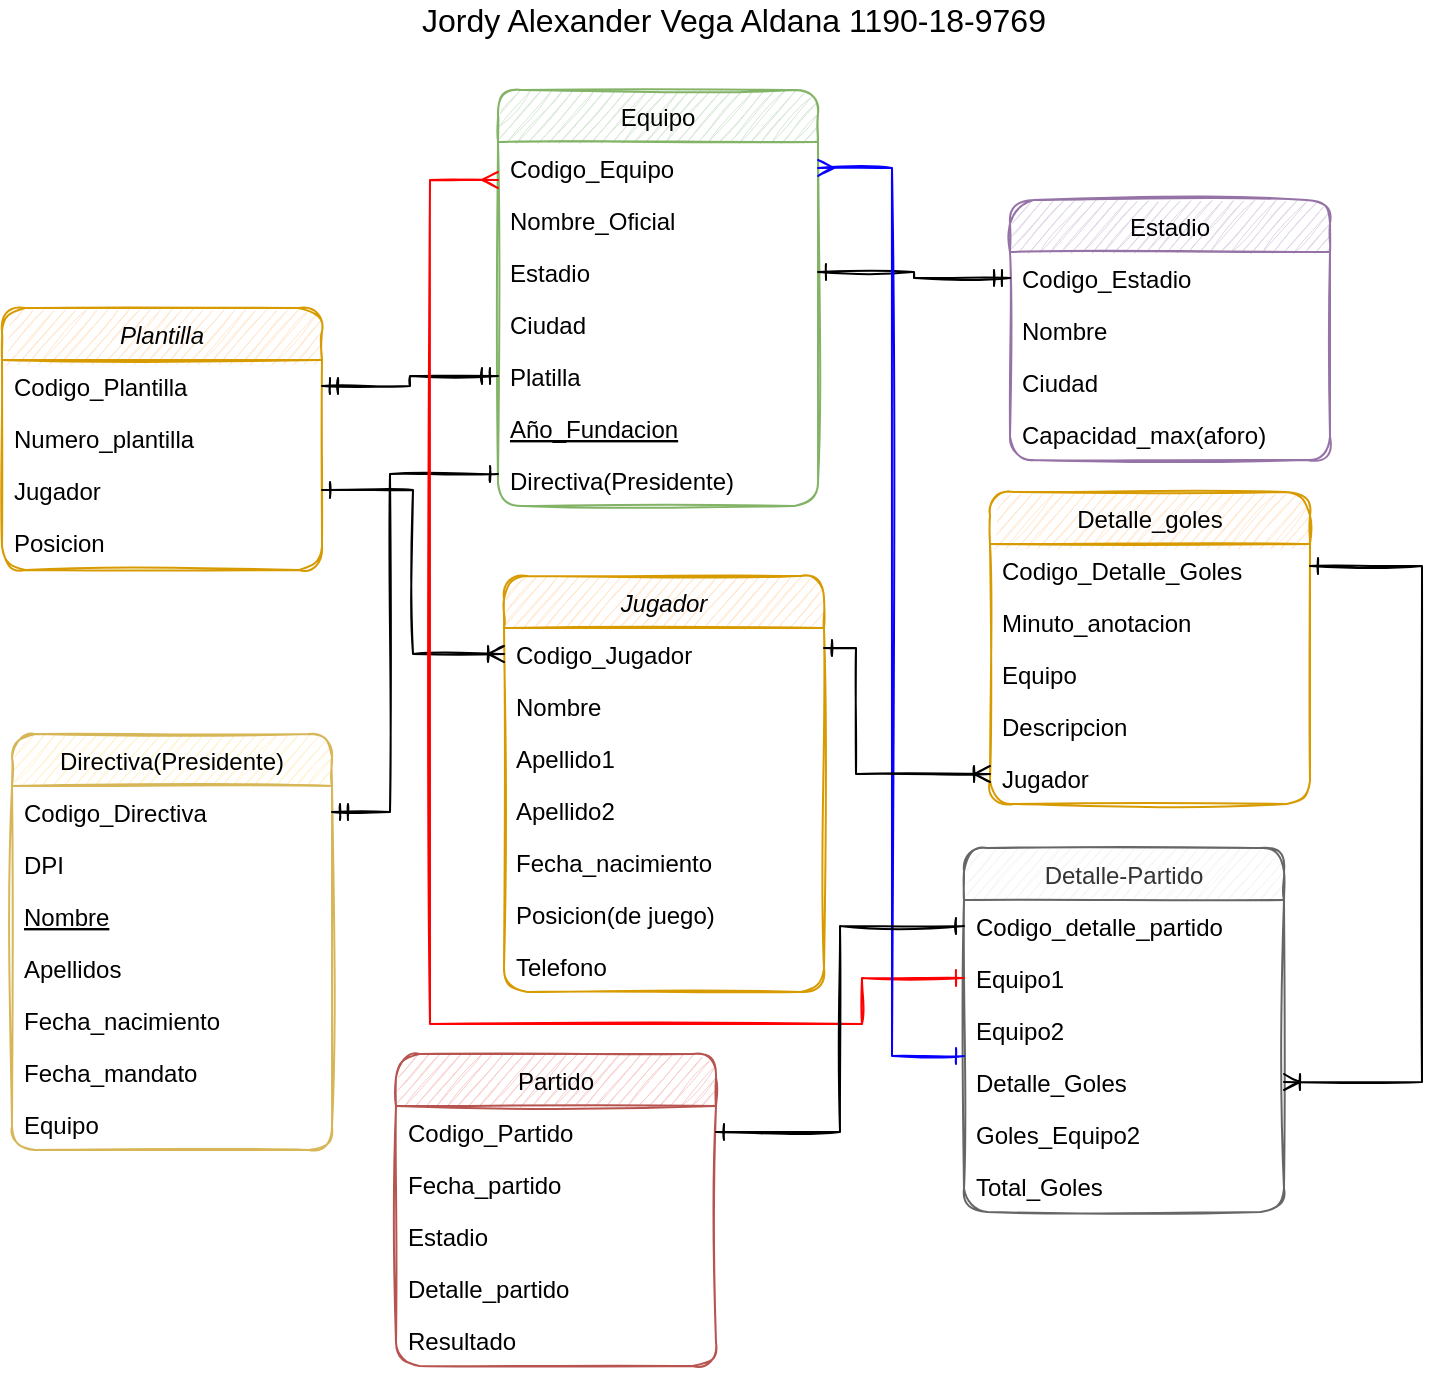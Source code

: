<mxfile version="15.3.2" type="github">
  <diagram id="C5RBs43oDa-KdzZeNtuy" name="Page-1">
    <mxGraphModel dx="1426" dy="769" grid="0" gridSize="10" guides="1" tooltips="1" connect="1" arrows="1" fold="1" page="1" pageScale="1" pageWidth="827" pageHeight="1169" background="#FFFFFF" math="0" shadow="0">
      <root>
        <mxCell id="WIyWlLk6GJQsqaUBKTNV-0" />
        <mxCell id="WIyWlLk6GJQsqaUBKTNV-1" parent="WIyWlLk6GJQsqaUBKTNV-0" />
        <mxCell id="zkfFHV4jXpPFQw0GAbJ--0" value="Jugador" style="swimlane;fontStyle=2;align=center;verticalAlign=top;childLayout=stackLayout;horizontal=1;startSize=26;horizontalStack=0;resizeParent=1;resizeLast=0;collapsible=1;marginBottom=0;shadow=0;strokeWidth=1;fillColor=#ffe6cc;strokeColor=#d79b00;rounded=1;sketch=1;" parent="WIyWlLk6GJQsqaUBKTNV-1" vertex="1">
          <mxGeometry x="299" y="316" width="160" height="208" as="geometry">
            <mxRectangle x="230" y="140" width="160" height="26" as="alternateBounds" />
          </mxGeometry>
        </mxCell>
        <mxCell id="zkfFHV4jXpPFQw0GAbJ--5" value="Codigo_Jugador" style="text;align=left;verticalAlign=top;spacingLeft=4;spacingRight=4;overflow=hidden;rotatable=0;points=[[0,0.5],[1,0.5]];portConstraint=eastwest;rounded=1;sketch=1;" parent="zkfFHV4jXpPFQw0GAbJ--0" vertex="1">
          <mxGeometry y="26" width="160" height="26" as="geometry" />
        </mxCell>
        <mxCell id="zkfFHV4jXpPFQw0GAbJ--1" value="Nombre" style="text;align=left;verticalAlign=top;spacingLeft=4;spacingRight=4;overflow=hidden;rotatable=0;points=[[0,0.5],[1,0.5]];portConstraint=eastwest;rounded=1;sketch=1;" parent="zkfFHV4jXpPFQw0GAbJ--0" vertex="1">
          <mxGeometry y="52" width="160" height="26" as="geometry" />
        </mxCell>
        <mxCell id="zkfFHV4jXpPFQw0GAbJ--2" value="Apellido1" style="text;align=left;verticalAlign=top;spacingLeft=4;spacingRight=4;overflow=hidden;rotatable=0;points=[[0,0.5],[1,0.5]];portConstraint=eastwest;shadow=0;html=0;rounded=1;sketch=1;" parent="zkfFHV4jXpPFQw0GAbJ--0" vertex="1">
          <mxGeometry y="78" width="160" height="26" as="geometry" />
        </mxCell>
        <mxCell id="zkfFHV4jXpPFQw0GAbJ--3" value="Apellido2" style="text;align=left;verticalAlign=top;spacingLeft=4;spacingRight=4;overflow=hidden;rotatable=0;points=[[0,0.5],[1,0.5]];portConstraint=eastwest;shadow=0;html=0;rounded=1;sketch=1;" parent="zkfFHV4jXpPFQw0GAbJ--0" vertex="1">
          <mxGeometry y="104" width="160" height="26" as="geometry" />
        </mxCell>
        <mxCell id="KQvhHOU-KLIOsYbTr6vz-0" value="Fecha_nacimiento" style="text;align=left;verticalAlign=top;spacingLeft=4;spacingRight=4;overflow=hidden;rotatable=0;points=[[0,0.5],[1,0.5]];portConstraint=eastwest;shadow=0;html=0;rounded=1;sketch=1;" vertex="1" parent="zkfFHV4jXpPFQw0GAbJ--0">
          <mxGeometry y="130" width="160" height="26" as="geometry" />
        </mxCell>
        <mxCell id="KQvhHOU-KLIOsYbTr6vz-2" value="Posicion(de juego)" style="text;align=left;verticalAlign=top;spacingLeft=4;spacingRight=4;overflow=hidden;rotatable=0;points=[[0,0.5],[1,0.5]];portConstraint=eastwest;shadow=0;html=0;rounded=1;sketch=1;" vertex="1" parent="zkfFHV4jXpPFQw0GAbJ--0">
          <mxGeometry y="156" width="160" height="26" as="geometry" />
        </mxCell>
        <mxCell id="KQvhHOU-KLIOsYbTr6vz-1" value="Telefono" style="text;align=left;verticalAlign=top;spacingLeft=4;spacingRight=4;overflow=hidden;rotatable=0;points=[[0,0.5],[1,0.5]];portConstraint=eastwest;shadow=0;html=0;rounded=1;sketch=1;" vertex="1" parent="zkfFHV4jXpPFQw0GAbJ--0">
          <mxGeometry y="182" width="160" height="26" as="geometry" />
        </mxCell>
        <mxCell id="zkfFHV4jXpPFQw0GAbJ--6" value="Equipo" style="swimlane;fontStyle=0;align=center;verticalAlign=top;childLayout=stackLayout;horizontal=1;startSize=26;horizontalStack=0;resizeParent=1;resizeLast=0;collapsible=1;marginBottom=0;shadow=0;strokeWidth=1;fillColor=#d5e8d4;strokeColor=#82b366;rounded=1;sketch=1;" parent="WIyWlLk6GJQsqaUBKTNV-1" vertex="1">
          <mxGeometry x="296" y="73" width="160" height="208" as="geometry">
            <mxRectangle x="130" y="380" width="160" height="26" as="alternateBounds" />
          </mxGeometry>
        </mxCell>
        <mxCell id="zkfFHV4jXpPFQw0GAbJ--7" value="Codigo_Equipo" style="text;align=left;verticalAlign=top;spacingLeft=4;spacingRight=4;overflow=hidden;rotatable=0;points=[[0,0.5],[1,0.5]];portConstraint=eastwest;rounded=1;sketch=1;" parent="zkfFHV4jXpPFQw0GAbJ--6" vertex="1">
          <mxGeometry y="26" width="160" height="26" as="geometry" />
        </mxCell>
        <mxCell id="zkfFHV4jXpPFQw0GAbJ--8" value="Nombre_Oficial" style="text;align=left;verticalAlign=top;spacingLeft=4;spacingRight=4;overflow=hidden;rotatable=0;points=[[0,0.5],[1,0.5]];portConstraint=eastwest;shadow=0;html=0;rounded=1;sketch=1;" parent="zkfFHV4jXpPFQw0GAbJ--6" vertex="1">
          <mxGeometry y="52" width="160" height="26" as="geometry" />
        </mxCell>
        <mxCell id="KQvhHOU-KLIOsYbTr6vz-13" value="Estadio" style="text;align=left;verticalAlign=top;spacingLeft=4;spacingRight=4;overflow=hidden;rotatable=0;points=[[0,0.5],[1,0.5]];portConstraint=eastwest;shadow=0;html=0;rounded=1;sketch=1;" vertex="1" parent="zkfFHV4jXpPFQw0GAbJ--6">
          <mxGeometry y="78" width="160" height="26" as="geometry" />
        </mxCell>
        <mxCell id="KQvhHOU-KLIOsYbTr6vz-15" value="Ciudad" style="text;align=left;verticalAlign=top;spacingLeft=4;spacingRight=4;overflow=hidden;rotatable=0;points=[[0,0.5],[1,0.5]];portConstraint=eastwest;shadow=0;html=0;rounded=1;sketch=1;" vertex="1" parent="zkfFHV4jXpPFQw0GAbJ--6">
          <mxGeometry y="104" width="160" height="26" as="geometry" />
        </mxCell>
        <mxCell id="KQvhHOU-KLIOsYbTr6vz-31" value="Platilla" style="text;align=left;verticalAlign=top;spacingLeft=4;spacingRight=4;overflow=hidden;rotatable=0;points=[[0,0.5],[1,0.5]];portConstraint=eastwest;shadow=0;html=0;rounded=1;sketch=1;" vertex="1" parent="zkfFHV4jXpPFQw0GAbJ--6">
          <mxGeometry y="130" width="160" height="26" as="geometry" />
        </mxCell>
        <mxCell id="zkfFHV4jXpPFQw0GAbJ--10" value="Año_Fundacion" style="text;align=left;verticalAlign=top;spacingLeft=4;spacingRight=4;overflow=hidden;rotatable=0;points=[[0,0.5],[1,0.5]];portConstraint=eastwest;fontStyle=4;rounded=1;sketch=1;" parent="zkfFHV4jXpPFQw0GAbJ--6" vertex="1">
          <mxGeometry y="156" width="160" height="26" as="geometry" />
        </mxCell>
        <mxCell id="zkfFHV4jXpPFQw0GAbJ--11" value="Directiva(Presidente)" style="text;align=left;verticalAlign=top;spacingLeft=4;spacingRight=4;overflow=hidden;rotatable=0;points=[[0,0.5],[1,0.5]];portConstraint=eastwest;rounded=1;sketch=1;" parent="zkfFHV4jXpPFQw0GAbJ--6" vertex="1">
          <mxGeometry y="182" width="160" height="26" as="geometry" />
        </mxCell>
        <mxCell id="zkfFHV4jXpPFQw0GAbJ--13" value="Estadio" style="swimlane;fontStyle=0;align=center;verticalAlign=top;childLayout=stackLayout;horizontal=1;startSize=26;horizontalStack=0;resizeParent=1;resizeLast=0;collapsible=1;marginBottom=0;shadow=0;strokeWidth=1;fillColor=#e1d5e7;strokeColor=#9673a6;rounded=1;sketch=1;" parent="WIyWlLk6GJQsqaUBKTNV-1" vertex="1">
          <mxGeometry x="552" y="128" width="160" height="130" as="geometry">
            <mxRectangle x="340" y="380" width="170" height="26" as="alternateBounds" />
          </mxGeometry>
        </mxCell>
        <mxCell id="zkfFHV4jXpPFQw0GAbJ--14" value="Codigo_Estadio" style="text;align=left;verticalAlign=top;spacingLeft=4;spacingRight=4;overflow=hidden;rotatable=0;points=[[0,0.5],[1,0.5]];portConstraint=eastwest;rounded=1;sketch=1;" parent="zkfFHV4jXpPFQw0GAbJ--13" vertex="1">
          <mxGeometry y="26" width="160" height="26" as="geometry" />
        </mxCell>
        <mxCell id="KQvhHOU-KLIOsYbTr6vz-3" value="Nombre" style="text;align=left;verticalAlign=top;spacingLeft=4;spacingRight=4;overflow=hidden;rotatable=0;points=[[0,0.5],[1,0.5]];portConstraint=eastwest;rounded=1;sketch=1;" vertex="1" parent="zkfFHV4jXpPFQw0GAbJ--13">
          <mxGeometry y="52" width="160" height="26" as="geometry" />
        </mxCell>
        <mxCell id="KQvhHOU-KLIOsYbTr6vz-4" value="Ciudad" style="text;align=left;verticalAlign=top;spacingLeft=4;spacingRight=4;overflow=hidden;rotatable=0;points=[[0,0.5],[1,0.5]];portConstraint=eastwest;rounded=1;sketch=1;" vertex="1" parent="zkfFHV4jXpPFQw0GAbJ--13">
          <mxGeometry y="78" width="160" height="26" as="geometry" />
        </mxCell>
        <mxCell id="KQvhHOU-KLIOsYbTr6vz-14" value="Capacidad_max(aforo)" style="text;align=left;verticalAlign=top;spacingLeft=4;spacingRight=4;overflow=hidden;rotatable=0;points=[[0,0.5],[1,0.5]];portConstraint=eastwest;rounded=1;sketch=1;" vertex="1" parent="zkfFHV4jXpPFQw0GAbJ--13">
          <mxGeometry y="104" width="160" height="26" as="geometry" />
        </mxCell>
        <mxCell id="zkfFHV4jXpPFQw0GAbJ--17" value="Partido" style="swimlane;fontStyle=0;align=center;verticalAlign=top;childLayout=stackLayout;horizontal=1;startSize=26;horizontalStack=0;resizeParent=1;resizeLast=0;collapsible=1;marginBottom=0;shadow=0;strokeWidth=1;fillColor=#f8cecc;strokeColor=#b85450;rounded=1;sketch=1;" parent="WIyWlLk6GJQsqaUBKTNV-1" vertex="1">
          <mxGeometry x="245" y="555" width="160" height="156" as="geometry">
            <mxRectangle x="550" y="140" width="160" height="26" as="alternateBounds" />
          </mxGeometry>
        </mxCell>
        <mxCell id="zkfFHV4jXpPFQw0GAbJ--18" value="Codigo_Partido" style="text;align=left;verticalAlign=top;spacingLeft=4;spacingRight=4;overflow=hidden;rotatable=0;points=[[0,0.5],[1,0.5]];portConstraint=eastwest;rounded=1;sketch=1;" parent="zkfFHV4jXpPFQw0GAbJ--17" vertex="1">
          <mxGeometry y="26" width="160" height="26" as="geometry" />
        </mxCell>
        <mxCell id="zkfFHV4jXpPFQw0GAbJ--19" value="Fecha_partido" style="text;align=left;verticalAlign=top;spacingLeft=4;spacingRight=4;overflow=hidden;rotatable=0;points=[[0,0.5],[1,0.5]];portConstraint=eastwest;shadow=0;html=0;rounded=1;sketch=1;" parent="zkfFHV4jXpPFQw0GAbJ--17" vertex="1">
          <mxGeometry y="52" width="160" height="26" as="geometry" />
        </mxCell>
        <mxCell id="KQvhHOU-KLIOsYbTr6vz-23" value="Estadio" style="text;align=left;verticalAlign=top;spacingLeft=4;spacingRight=4;overflow=hidden;rotatable=0;points=[[0,0.5],[1,0.5]];portConstraint=eastwest;shadow=0;html=0;rounded=1;sketch=1;" vertex="1" parent="zkfFHV4jXpPFQw0GAbJ--17">
          <mxGeometry y="78" width="160" height="26" as="geometry" />
        </mxCell>
        <mxCell id="zkfFHV4jXpPFQw0GAbJ--20" value="Detalle_partido" style="text;align=left;verticalAlign=top;spacingLeft=4;spacingRight=4;overflow=hidden;rotatable=0;points=[[0,0.5],[1,0.5]];portConstraint=eastwest;shadow=0;html=0;rounded=1;sketch=1;" parent="zkfFHV4jXpPFQw0GAbJ--17" vertex="1">
          <mxGeometry y="104" width="160" height="26" as="geometry" />
        </mxCell>
        <mxCell id="zkfFHV4jXpPFQw0GAbJ--22" value="Resultado" style="text;align=left;verticalAlign=top;spacingLeft=4;spacingRight=4;overflow=hidden;rotatable=0;points=[[0,0.5],[1,0.5]];portConstraint=eastwest;shadow=0;html=0;rounded=1;sketch=1;" parent="zkfFHV4jXpPFQw0GAbJ--17" vertex="1">
          <mxGeometry y="130" width="160" height="26" as="geometry" />
        </mxCell>
        <mxCell id="KQvhHOU-KLIOsYbTr6vz-5" value="Directiva(Presidente)" style="swimlane;fontStyle=0;align=center;verticalAlign=top;childLayout=stackLayout;horizontal=1;startSize=26;horizontalStack=0;resizeParent=1;resizeLast=0;collapsible=1;marginBottom=0;shadow=0;strokeWidth=1;fillColor=#fff2cc;strokeColor=#d6b656;rounded=1;sketch=1;" vertex="1" parent="WIyWlLk6GJQsqaUBKTNV-1">
          <mxGeometry x="53" y="395" width="160" height="208" as="geometry">
            <mxRectangle x="130" y="380" width="160" height="26" as="alternateBounds" />
          </mxGeometry>
        </mxCell>
        <mxCell id="KQvhHOU-KLIOsYbTr6vz-6" value="Codigo_Directiva" style="text;align=left;verticalAlign=top;spacingLeft=4;spacingRight=4;overflow=hidden;rotatable=0;points=[[0,0.5],[1,0.5]];portConstraint=eastwest;rounded=1;sketch=1;" vertex="1" parent="KQvhHOU-KLIOsYbTr6vz-5">
          <mxGeometry y="26" width="160" height="26" as="geometry" />
        </mxCell>
        <mxCell id="KQvhHOU-KLIOsYbTr6vz-7" value="DPI" style="text;align=left;verticalAlign=top;spacingLeft=4;spacingRight=4;overflow=hidden;rotatable=0;points=[[0,0.5],[1,0.5]];portConstraint=eastwest;shadow=0;html=0;rounded=1;sketch=1;" vertex="1" parent="KQvhHOU-KLIOsYbTr6vz-5">
          <mxGeometry y="52" width="160" height="26" as="geometry" />
        </mxCell>
        <mxCell id="KQvhHOU-KLIOsYbTr6vz-8" value="Nombre" style="text;align=left;verticalAlign=top;spacingLeft=4;spacingRight=4;overflow=hidden;rotatable=0;points=[[0,0.5],[1,0.5]];portConstraint=eastwest;fontStyle=4;rounded=1;sketch=1;" vertex="1" parent="KQvhHOU-KLIOsYbTr6vz-5">
          <mxGeometry y="78" width="160" height="26" as="geometry" />
        </mxCell>
        <mxCell id="KQvhHOU-KLIOsYbTr6vz-9" value="Apellidos" style="text;align=left;verticalAlign=top;spacingLeft=4;spacingRight=4;overflow=hidden;rotatable=0;points=[[0,0.5],[1,0.5]];portConstraint=eastwest;rounded=1;sketch=1;" vertex="1" parent="KQvhHOU-KLIOsYbTr6vz-5">
          <mxGeometry y="104" width="160" height="26" as="geometry" />
        </mxCell>
        <mxCell id="KQvhHOU-KLIOsYbTr6vz-10" value="Fecha_nacimiento" style="text;align=left;verticalAlign=top;spacingLeft=4;spacingRight=4;overflow=hidden;rotatable=0;points=[[0,0.5],[1,0.5]];portConstraint=eastwest;rounded=1;sketch=1;" vertex="1" parent="KQvhHOU-KLIOsYbTr6vz-5">
          <mxGeometry y="130" width="160" height="26" as="geometry" />
        </mxCell>
        <mxCell id="KQvhHOU-KLIOsYbTr6vz-12" value="Fecha_mandato" style="text;align=left;verticalAlign=top;spacingLeft=4;spacingRight=4;overflow=hidden;rotatable=0;points=[[0,0.5],[1,0.5]];portConstraint=eastwest;rounded=1;sketch=1;" vertex="1" parent="KQvhHOU-KLIOsYbTr6vz-5">
          <mxGeometry y="156" width="160" height="26" as="geometry" />
        </mxCell>
        <mxCell id="KQvhHOU-KLIOsYbTr6vz-11" value="Equipo" style="text;align=left;verticalAlign=top;spacingLeft=4;spacingRight=4;overflow=hidden;rotatable=0;points=[[0,0.5],[1,0.5]];portConstraint=eastwest;rounded=1;sketch=1;" vertex="1" parent="KQvhHOU-KLIOsYbTr6vz-5">
          <mxGeometry y="182" width="160" height="26" as="geometry" />
        </mxCell>
        <mxCell id="KQvhHOU-KLIOsYbTr6vz-16" value="Detalle-Partido" style="swimlane;fontStyle=0;align=center;verticalAlign=top;childLayout=stackLayout;horizontal=1;startSize=26;horizontalStack=0;resizeParent=1;resizeLast=0;collapsible=1;marginBottom=0;shadow=0;strokeWidth=1;fillColor=#f5f5f5;strokeColor=#666666;fontColor=#333333;rounded=1;sketch=1;" vertex="1" parent="WIyWlLk6GJQsqaUBKTNV-1">
          <mxGeometry x="529" y="452" width="160" height="182" as="geometry">
            <mxRectangle x="340" y="380" width="170" height="26" as="alternateBounds" />
          </mxGeometry>
        </mxCell>
        <mxCell id="KQvhHOU-KLIOsYbTr6vz-17" value="Codigo_detalle_partido" style="text;align=left;verticalAlign=top;spacingLeft=4;spacingRight=4;overflow=hidden;rotatable=0;points=[[0,0.5],[1,0.5]];portConstraint=eastwest;rounded=1;sketch=1;" vertex="1" parent="KQvhHOU-KLIOsYbTr6vz-16">
          <mxGeometry y="26" width="160" height="26" as="geometry" />
        </mxCell>
        <mxCell id="KQvhHOU-KLIOsYbTr6vz-18" value="Equipo1   &#xa;" style="text;align=left;verticalAlign=top;spacingLeft=4;spacingRight=4;overflow=hidden;rotatable=0;points=[[0,0.5],[1,0.5]];portConstraint=eastwest;rounded=1;sketch=1;" vertex="1" parent="KQvhHOU-KLIOsYbTr6vz-16">
          <mxGeometry y="52" width="160" height="26" as="geometry" />
        </mxCell>
        <mxCell id="KQvhHOU-KLIOsYbTr6vz-19" value="Equipo2" style="text;align=left;verticalAlign=top;spacingLeft=4;spacingRight=4;overflow=hidden;rotatable=0;points=[[0,0.5],[1,0.5]];portConstraint=eastwest;rounded=1;sketch=1;" vertex="1" parent="KQvhHOU-KLIOsYbTr6vz-16">
          <mxGeometry y="78" width="160" height="26" as="geometry" />
        </mxCell>
        <mxCell id="KQvhHOU-KLIOsYbTr6vz-21" value="Detalle_Goles&#xa;" style="text;align=left;verticalAlign=top;spacingLeft=4;spacingRight=4;overflow=hidden;rotatable=0;points=[[0,0.5],[1,0.5]];portConstraint=eastwest;rounded=1;sketch=1;" vertex="1" parent="KQvhHOU-KLIOsYbTr6vz-16">
          <mxGeometry y="104" width="160" height="26" as="geometry" />
        </mxCell>
        <mxCell id="KQvhHOU-KLIOsYbTr6vz-22" value="Goles_Equipo2" style="text;align=left;verticalAlign=top;spacingLeft=4;spacingRight=4;overflow=hidden;rotatable=0;points=[[0,0.5],[1,0.5]];portConstraint=eastwest;rounded=1;sketch=1;" vertex="1" parent="KQvhHOU-KLIOsYbTr6vz-16">
          <mxGeometry y="130" width="160" height="26" as="geometry" />
        </mxCell>
        <mxCell id="KQvhHOU-KLIOsYbTr6vz-20" value="Total_Goles" style="text;align=left;verticalAlign=top;spacingLeft=4;spacingRight=4;overflow=hidden;rotatable=0;points=[[0,0.5],[1,0.5]];portConstraint=eastwest;rounded=1;sketch=1;" vertex="1" parent="KQvhHOU-KLIOsYbTr6vz-16">
          <mxGeometry y="156" width="160" height="26" as="geometry" />
        </mxCell>
        <mxCell id="KQvhHOU-KLIOsYbTr6vz-24" value="Detalle_goles" style="swimlane;fontStyle=0;align=center;verticalAlign=top;childLayout=stackLayout;horizontal=1;startSize=26;horizontalStack=0;resizeParent=1;resizeLast=0;collapsible=1;marginBottom=0;shadow=0;strokeWidth=1;rounded=1;sketch=1;fillColor=#ffe6cc;strokeColor=#d79b00;" vertex="1" parent="WIyWlLk6GJQsqaUBKTNV-1">
          <mxGeometry x="542" y="274" width="160" height="156" as="geometry">
            <mxRectangle x="550" y="140" width="160" height="26" as="alternateBounds" />
          </mxGeometry>
        </mxCell>
        <mxCell id="KQvhHOU-KLIOsYbTr6vz-25" value="Codigo_Detalle_Goles" style="text;align=left;verticalAlign=top;spacingLeft=4;spacingRight=4;overflow=hidden;rotatable=0;points=[[0,0.5],[1,0.5]];portConstraint=eastwest;rounded=1;sketch=1;" vertex="1" parent="KQvhHOU-KLIOsYbTr6vz-24">
          <mxGeometry y="26" width="160" height="26" as="geometry" />
        </mxCell>
        <mxCell id="KQvhHOU-KLIOsYbTr6vz-26" value="Minuto_anotacion" style="text;align=left;verticalAlign=top;spacingLeft=4;spacingRight=4;overflow=hidden;rotatable=0;points=[[0,0.5],[1,0.5]];portConstraint=eastwest;shadow=0;html=0;rounded=1;sketch=1;" vertex="1" parent="KQvhHOU-KLIOsYbTr6vz-24">
          <mxGeometry y="52" width="160" height="26" as="geometry" />
        </mxCell>
        <mxCell id="KQvhHOU-KLIOsYbTr6vz-48" value="Equipo" style="text;align=left;verticalAlign=top;spacingLeft=4;spacingRight=4;overflow=hidden;rotatable=0;points=[[0,0.5],[1,0.5]];portConstraint=eastwest;shadow=0;html=0;rounded=1;sketch=1;" vertex="1" parent="KQvhHOU-KLIOsYbTr6vz-24">
          <mxGeometry y="78" width="160" height="26" as="geometry" />
        </mxCell>
        <mxCell id="KQvhHOU-KLIOsYbTr6vz-27" value="Descripcion" style="text;align=left;verticalAlign=top;spacingLeft=4;spacingRight=4;overflow=hidden;rotatable=0;points=[[0,0.5],[1,0.5]];portConstraint=eastwest;shadow=0;html=0;rounded=1;sketch=1;" vertex="1" parent="KQvhHOU-KLIOsYbTr6vz-24">
          <mxGeometry y="104" width="160" height="26" as="geometry" />
        </mxCell>
        <mxCell id="KQvhHOU-KLIOsYbTr6vz-28" value="Jugador" style="text;align=left;verticalAlign=top;spacingLeft=4;spacingRight=4;overflow=hidden;rotatable=0;points=[[0,0.5],[1,0.5]];portConstraint=eastwest;shadow=0;html=0;rounded=1;sketch=1;" vertex="1" parent="KQvhHOU-KLIOsYbTr6vz-24">
          <mxGeometry y="130" width="160" height="26" as="geometry" />
        </mxCell>
        <mxCell id="KQvhHOU-KLIOsYbTr6vz-32" value="Plantilla" style="swimlane;fontStyle=2;align=center;verticalAlign=top;childLayout=stackLayout;horizontal=1;startSize=26;horizontalStack=0;resizeParent=1;resizeLast=0;collapsible=1;marginBottom=0;shadow=0;strokeWidth=1;fillColor=#ffe6cc;strokeColor=#d79b00;rounded=1;sketch=1;" vertex="1" parent="WIyWlLk6GJQsqaUBKTNV-1">
          <mxGeometry x="48" y="182" width="160" height="131" as="geometry">
            <mxRectangle x="230" y="140" width="160" height="26" as="alternateBounds" />
          </mxGeometry>
        </mxCell>
        <mxCell id="KQvhHOU-KLIOsYbTr6vz-33" value="Codigo_Plantilla" style="text;align=left;verticalAlign=top;spacingLeft=4;spacingRight=4;overflow=hidden;rotatable=0;points=[[0,0.5],[1,0.5]];portConstraint=eastwest;rounded=1;sketch=1;" vertex="1" parent="KQvhHOU-KLIOsYbTr6vz-32">
          <mxGeometry y="26" width="160" height="26" as="geometry" />
        </mxCell>
        <mxCell id="KQvhHOU-KLIOsYbTr6vz-40" value="Numero_plantilla" style="text;align=left;verticalAlign=top;spacingLeft=4;spacingRight=4;overflow=hidden;rotatable=0;points=[[0,0.5],[1,0.5]];portConstraint=eastwest;shadow=0;html=0;rounded=1;sketch=1;" vertex="1" parent="KQvhHOU-KLIOsYbTr6vz-32">
          <mxGeometry y="52" width="160" height="26" as="geometry" />
        </mxCell>
        <mxCell id="KQvhHOU-KLIOsYbTr6vz-34" value="Jugador" style="text;align=left;verticalAlign=top;spacingLeft=4;spacingRight=4;overflow=hidden;rotatable=0;points=[[0,0.5],[1,0.5]];portConstraint=eastwest;rounded=1;sketch=1;" vertex="1" parent="KQvhHOU-KLIOsYbTr6vz-32">
          <mxGeometry y="78" width="160" height="26" as="geometry" />
        </mxCell>
        <mxCell id="KQvhHOU-KLIOsYbTr6vz-35" value="Posicion" style="text;align=left;verticalAlign=top;spacingLeft=4;spacingRight=4;overflow=hidden;rotatable=0;points=[[0,0.5],[1,0.5]];portConstraint=eastwest;shadow=0;html=0;rounded=1;sketch=1;" vertex="1" parent="KQvhHOU-KLIOsYbTr6vz-32">
          <mxGeometry y="104" width="160" height="26" as="geometry" />
        </mxCell>
        <mxCell id="KQvhHOU-KLIOsYbTr6vz-41" style="edgeStyle=orthogonalEdgeStyle;rounded=0;sketch=1;orthogonalLoop=1;jettySize=auto;html=1;endArrow=ERone;endFill=0;startArrow=ERoneToMany;startFill=0;" edge="1" parent="WIyWlLk6GJQsqaUBKTNV-1" source="zkfFHV4jXpPFQw0GAbJ--5" target="KQvhHOU-KLIOsYbTr6vz-34">
          <mxGeometry relative="1" as="geometry" />
        </mxCell>
        <mxCell id="KQvhHOU-KLIOsYbTr6vz-42" style="edgeStyle=orthogonalEdgeStyle;rounded=0;sketch=1;orthogonalLoop=1;jettySize=auto;html=1;startArrow=ERmandOne;startFill=0;endArrow=ERmandOne;endFill=0;" edge="1" parent="WIyWlLk6GJQsqaUBKTNV-1" source="KQvhHOU-KLIOsYbTr6vz-33" target="KQvhHOU-KLIOsYbTr6vz-31">
          <mxGeometry relative="1" as="geometry" />
        </mxCell>
        <mxCell id="KQvhHOU-KLIOsYbTr6vz-43" style="edgeStyle=orthogonalEdgeStyle;rounded=0;sketch=1;orthogonalLoop=1;jettySize=auto;html=1;startArrow=ERmandOne;startFill=0;endArrow=ERone;endFill=0;" edge="1" parent="WIyWlLk6GJQsqaUBKTNV-1" source="zkfFHV4jXpPFQw0GAbJ--14" target="KQvhHOU-KLIOsYbTr6vz-13">
          <mxGeometry relative="1" as="geometry" />
        </mxCell>
        <mxCell id="KQvhHOU-KLIOsYbTr6vz-44" style="edgeStyle=orthogonalEdgeStyle;rounded=0;sketch=1;orthogonalLoop=1;jettySize=auto;html=1;exitX=1;exitY=0.5;exitDx=0;exitDy=0;startArrow=ERmandOne;startFill=0;endArrow=ERone;endFill=0;" edge="1" parent="WIyWlLk6GJQsqaUBKTNV-1" source="KQvhHOU-KLIOsYbTr6vz-6" target="zkfFHV4jXpPFQw0GAbJ--11">
          <mxGeometry relative="1" as="geometry">
            <Array as="points">
              <mxPoint x="242" y="434" />
              <mxPoint x="242" y="265" />
            </Array>
          </mxGeometry>
        </mxCell>
        <mxCell id="KQvhHOU-KLIOsYbTr6vz-45" style="edgeStyle=orthogonalEdgeStyle;rounded=0;sketch=1;orthogonalLoop=1;jettySize=auto;html=1;startArrow=ERmany;startFill=0;endArrow=ERone;endFill=0;strokeColor=#FF0000;" edge="1" parent="WIyWlLk6GJQsqaUBKTNV-1" source="zkfFHV4jXpPFQw0GAbJ--7" target="KQvhHOU-KLIOsYbTr6vz-18">
          <mxGeometry relative="1" as="geometry">
            <Array as="points">
              <mxPoint x="262" y="118" />
              <mxPoint x="262" y="540" />
              <mxPoint x="478" y="540" />
              <mxPoint x="478" y="517" />
            </Array>
          </mxGeometry>
        </mxCell>
        <mxCell id="KQvhHOU-KLIOsYbTr6vz-46" style="edgeStyle=orthogonalEdgeStyle;rounded=0;sketch=1;orthogonalLoop=1;jettySize=auto;html=1;startArrow=ERmany;startFill=0;endArrow=ERone;endFill=0;strokeColor=#0800FF;" edge="1" parent="WIyWlLk6GJQsqaUBKTNV-1" source="zkfFHV4jXpPFQw0GAbJ--7" target="KQvhHOU-KLIOsYbTr6vz-19">
          <mxGeometry relative="1" as="geometry">
            <Array as="points">
              <mxPoint x="493" y="112" />
              <mxPoint x="493" y="556" />
            </Array>
          </mxGeometry>
        </mxCell>
        <mxCell id="KQvhHOU-KLIOsYbTr6vz-47" style="edgeStyle=orthogonalEdgeStyle;rounded=0;sketch=1;orthogonalLoop=1;jettySize=auto;html=1;startArrow=ERone;startFill=0;endArrow=ERone;endFill=0;strokeColor=#000000;" edge="1" parent="WIyWlLk6GJQsqaUBKTNV-1" source="KQvhHOU-KLIOsYbTr6vz-17" target="zkfFHV4jXpPFQw0GAbJ--18">
          <mxGeometry relative="1" as="geometry" />
        </mxCell>
        <mxCell id="KQvhHOU-KLIOsYbTr6vz-49" style="edgeStyle=orthogonalEdgeStyle;rounded=0;sketch=1;orthogonalLoop=1;jettySize=auto;html=1;startArrow=ERone;startFill=0;endArrow=ERoneToMany;endFill=0;strokeColor=#000000;" edge="1" parent="WIyWlLk6GJQsqaUBKTNV-1" source="zkfFHV4jXpPFQw0GAbJ--5" target="KQvhHOU-KLIOsYbTr6vz-28">
          <mxGeometry relative="1" as="geometry">
            <Array as="points">
              <mxPoint x="475" y="352" />
              <mxPoint x="475" y="415" />
            </Array>
          </mxGeometry>
        </mxCell>
        <mxCell id="KQvhHOU-KLIOsYbTr6vz-50" style="edgeStyle=orthogonalEdgeStyle;rounded=0;sketch=1;orthogonalLoop=1;jettySize=auto;html=1;startArrow=ERone;startFill=0;endArrow=ERoneToMany;endFill=0;strokeColor=#000000;" edge="1" parent="WIyWlLk6GJQsqaUBKTNV-1" source="KQvhHOU-KLIOsYbTr6vz-25" target="KQvhHOU-KLIOsYbTr6vz-21">
          <mxGeometry relative="1" as="geometry">
            <Array as="points">
              <mxPoint x="758" y="311" />
              <mxPoint x="758" y="569" />
            </Array>
          </mxGeometry>
        </mxCell>
        <mxCell id="KQvhHOU-KLIOsYbTr6vz-51" value="&lt;font style=&quot;font-size: 16px&quot;&gt;Jordy Alexander Vega Aldana 1190-18-9769&lt;/font&gt;" style="text;html=1;strokeColor=none;fillColor=none;align=center;verticalAlign=middle;whiteSpace=wrap;rounded=0;" vertex="1" parent="WIyWlLk6GJQsqaUBKTNV-1">
          <mxGeometry x="243" y="28" width="342" height="20" as="geometry" />
        </mxCell>
      </root>
    </mxGraphModel>
  </diagram>
</mxfile>
